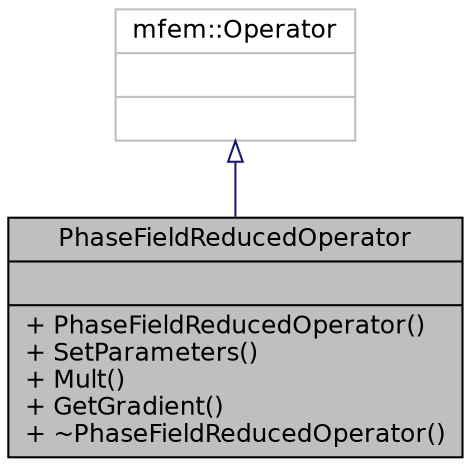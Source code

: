 digraph "PhaseFieldReducedOperator"
{
  bgcolor="transparent";
  edge [fontname="Helvetica",fontsize="12",labelfontname="Helvetica",labelfontsize="12"];
  node [fontname="Helvetica",fontsize="12",shape=record];
  Node2 [label="{PhaseFieldReducedOperator\n||+ PhaseFieldReducedOperator()\l+ SetParameters()\l+ Mult()\l+ GetGradient()\l+ ~PhaseFieldReducedOperator()\l}",height=0.2,width=0.4,color="black", fillcolor="grey75", style="filled", fontcolor="black"];
  Node3 -> Node2 [dir="back",color="midnightblue",fontsize="12",style="solid",arrowtail="onormal"];
  Node3 [label="{mfem::Operator\n||}",height=0.2,width=0.4,color="grey75"];
}
